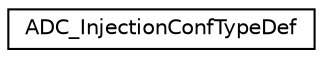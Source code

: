 digraph "Graphical Class Hierarchy"
{
 // LATEX_PDF_SIZE
  edge [fontname="Helvetica",fontsize="10",labelfontname="Helvetica",labelfontsize="10"];
  node [fontname="Helvetica",fontsize="10",shape=record];
  rankdir="LR";
  Node0 [label="ADC_InjectionConfTypeDef",height=0.2,width=0.4,color="black", fillcolor="white", style="filled",URL="$struct_a_d_c___injection_conf_type_def.html",tooltip="ADC Configuration injected Channel structure definition."];
}
